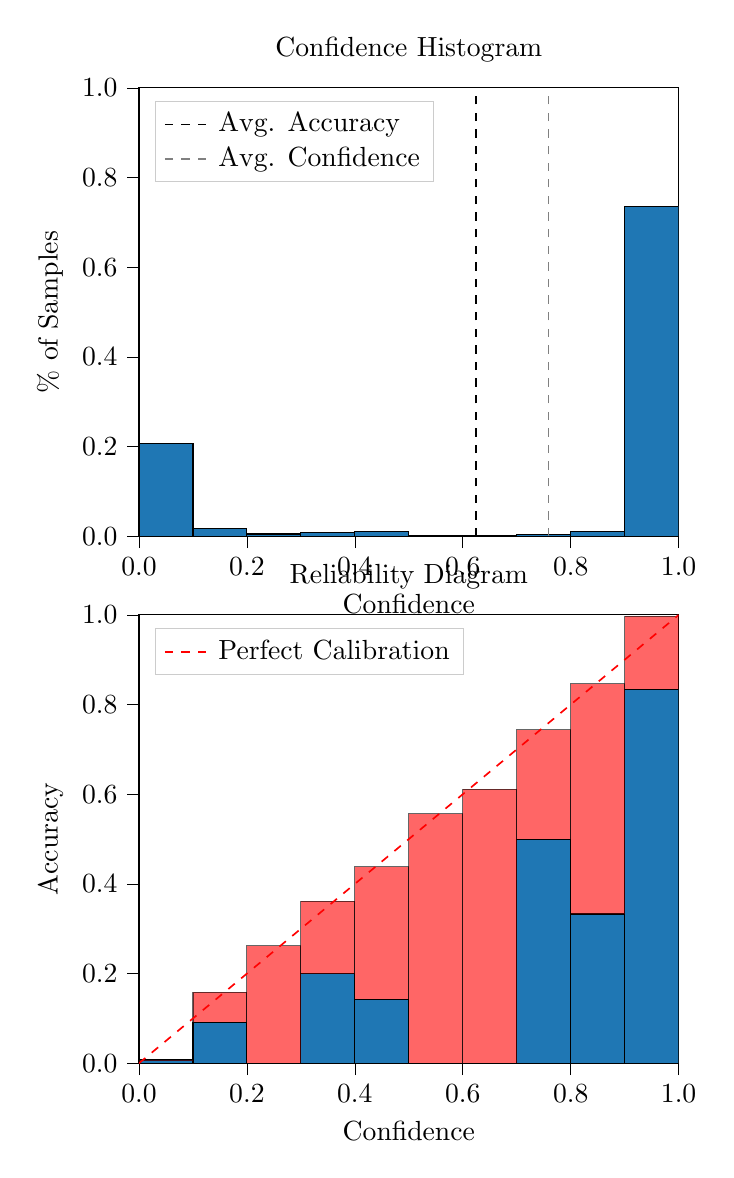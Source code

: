 % This file was created by tikzplotlib v0.9.8.
\begin{tikzpicture}

\definecolor{color0}{rgb}{0.122,0.467,0.706}

\begin{groupplot}[group style={group size=1 by 2}]
\nextgroupplot[
legend cell align={left},
legend style={
  fill opacity=0.8,
  draw opacity=1,
  text opacity=1,
  at={(0.03,0.97)},
  anchor=north west,
  draw=white!80!black
},
tick align=outside,
tick pos=left,
title={Confidence Histogram},
x grid style={white!69.02!black},
xlabel={Confidence},
xmin=0, xmax=1,
xtick style={color=black},
xtick={0,0.2,0.4,0.6,0.8,1},
xticklabels={0.0,0.2,0.4,0.6,0.8,1.0},
y grid style={white!69.02!black},
ylabel={\% of Samples},
ymin=0, ymax=1,
ytick style={color=black},
ytick={0,0.2,0.4,0.6,0.8,1},
yticklabels={0.0,0.2,0.4,0.6,0.8,1.0}
]
\draw[draw=black,fill=color0] (axis cs:-6.939e-18,0) rectangle (axis cs:0.1,0.207);
\draw[draw=black,fill=color0] (axis cs:0.1,0) rectangle (axis cs:0.2,0.018);
\draw[draw=black,fill=color0] (axis cs:0.2,0) rectangle (axis cs:0.3,0.005);
\draw[draw=black,fill=color0] (axis cs:0.3,0) rectangle (axis cs:0.4,0.008);
\draw[draw=black,fill=color0] (axis cs:0.4,0) rectangle (axis cs:0.5,0.011);
\draw[draw=black,fill=color0] (axis cs:0.5,0) rectangle (axis cs:0.6,0.002);
\draw[draw=black,fill=color0] (axis cs:0.6,0) rectangle (axis cs:0.7,0.002);
\draw[draw=black,fill=color0] (axis cs:0.7,0) rectangle (axis cs:0.8,0.003);
\draw[draw=black,fill=color0] (axis cs:0.8,0) rectangle (axis cs:0.9,0.01);
\draw[draw=black,fill=color0] (axis cs:0.9,0) rectangle (axis cs:1,0.736);
\addplot [semithick, black, dashed]
table {%
0.625 0
0.625 1
};
\addlegendentry{Avg. Accuracy}
\addplot [semithick, white!50.196!black, dashed]
table {%
0.759 0
0.759 1
};
\addlegendentry{Avg. Confidence}

\nextgroupplot[
legend cell align={left},
legend style={
  fill opacity=0.8,
  draw opacity=1,
  text opacity=1,
  at={(0.03,0.97)},
  anchor=north west,
  draw=white!80!black
},
tick align=outside,
tick pos=left,
title={Reliability Diagram},
x grid style={white!69.02!black},
xlabel={Confidence},
xmin=0, xmax=1,
xtick style={color=black},
xtick={0,0.2,0.4,0.6,0.8,1},
xticklabels={0.0,0.2,0.4,0.6,0.8,1.0},
y grid style={white!69.02!black},
ylabel={Accuracy},
ymin=0, ymax=1,
ytick style={color=black},
ytick={0,0.2,0.4,0.6,0.8,1},
yticklabels={0.0,0.2,0.4,0.6,0.8,1.0}
]
\draw[draw=black,fill=color0] (axis cs:-6.939e-18,0) rectangle (axis cs:0.1,0.008);
\draw[draw=black,fill=color0] (axis cs:0.1,0) rectangle (axis cs:0.2,0.091);
\draw[draw=black,fill=color0] (axis cs:0.2,0) rectangle (axis cs:0.3,0);
\draw[draw=black,fill=color0] (axis cs:0.3,0) rectangle (axis cs:0.4,0.2);
\draw[draw=black,fill=color0] (axis cs:0.4,0) rectangle (axis cs:0.5,0.143);
\draw[draw=black,fill=color0] (axis cs:0.5,0) rectangle (axis cs:0.6,0);
\draw[draw=black,fill=color0] (axis cs:0.6,0) rectangle (axis cs:0.7,0);
\draw[draw=black,fill=color0] (axis cs:0.7,0) rectangle (axis cs:0.8,0.5);
\draw[draw=black,fill=color0] (axis cs:0.8,0) rectangle (axis cs:0.9,0.333);
\draw[draw=black,fill=color0] (axis cs:0.9,0) rectangle (axis cs:1,0.834);
\draw[draw=black,fill=red,opacity=0.6] (axis cs:-6.939e-18,0.008) rectangle (axis cs:0.1,0.006);
\draw[draw=black,fill=red,opacity=0.6] (axis cs:0.1,0.091) rectangle (axis cs:0.2,0.158);
\draw[draw=black,fill=red,opacity=0.6] (axis cs:0.2,0) rectangle (axis cs:0.3,0.262);
\draw[draw=black,fill=red,opacity=0.6] (axis cs:0.3,0.2) rectangle (axis cs:0.4,0.361);
\draw[draw=black,fill=red,opacity=0.6] (axis cs:0.4,0.143) rectangle (axis cs:0.5,0.438);
\draw[draw=black,fill=red,opacity=0.6] (axis cs:0.5,0) rectangle (axis cs:0.6,0.557);
\draw[draw=black,fill=red,opacity=0.6] (axis cs:0.6,0) rectangle (axis cs:0.7,0.611);
\draw[draw=black,fill=red,opacity=0.6] (axis cs:0.7,0.5) rectangle (axis cs:0.8,0.744);
\draw[draw=black,fill=red,opacity=0.6] (axis cs:0.8,0.333) rectangle (axis cs:0.9,0.847);
\draw[draw=black,fill=red,opacity=0.6] (axis cs:0.9,0.834) rectangle (axis cs:1,0.997);
\addplot [semithick, red, dashed]
table {%
0 0
1 1
};
\addlegendentry{Perfect Calibration}
\end{groupplot}

\end{tikzpicture}
